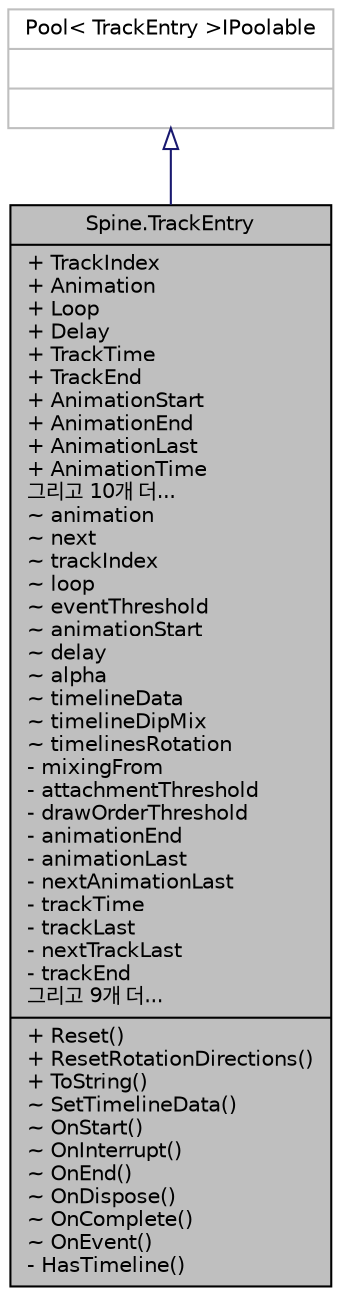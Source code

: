digraph "Spine.TrackEntry"
{
 // LATEX_PDF_SIZE
  edge [fontname="Helvetica",fontsize="10",labelfontname="Helvetica",labelfontsize="10"];
  node [fontname="Helvetica",fontsize="10",shape=record];
  Node1 [label="{Spine.TrackEntry\n|+ TrackIndex\l+ Animation\l+ Loop\l+ Delay\l+ TrackTime\l+ TrackEnd\l+ AnimationStart\l+ AnimationEnd\l+ AnimationLast\l+ AnimationTime\l그리고 10개 더...\l~ animation\l~ next\l~ trackIndex\l~ loop\l~ eventThreshold\l~ animationStart\l~ delay\l~ alpha\l~ timelineData\l~ timelineDipMix\l~ timelinesRotation\l- mixingFrom\l- attachmentThreshold\l- drawOrderThreshold\l- animationEnd\l- animationLast\l- nextAnimationLast\l- trackTime\l- trackLast\l- nextTrackLast\l- trackEnd\l그리고 9개 더...\l|+ Reset()\l+ ResetRotationDirections()\l+ ToString()\l~ SetTimelineData()\l~ OnStart()\l~ OnInterrupt()\l~ OnEnd()\l~ OnDispose()\l~ OnComplete()\l~ OnEvent()\l- HasTimeline()\l}",height=0.2,width=0.4,color="black", fillcolor="grey75", style="filled", fontcolor="black",tooltip="State for the playback of an animation."];
  Node2 -> Node1 [dir="back",color="midnightblue",fontsize="10",style="solid",arrowtail="onormal",fontname="Helvetica"];
  Node2 [label="{Pool\< TrackEntry \>IPoolable\n||}",height=0.2,width=0.4,color="grey75", fillcolor="white", style="filled",tooltip=" "];
}
